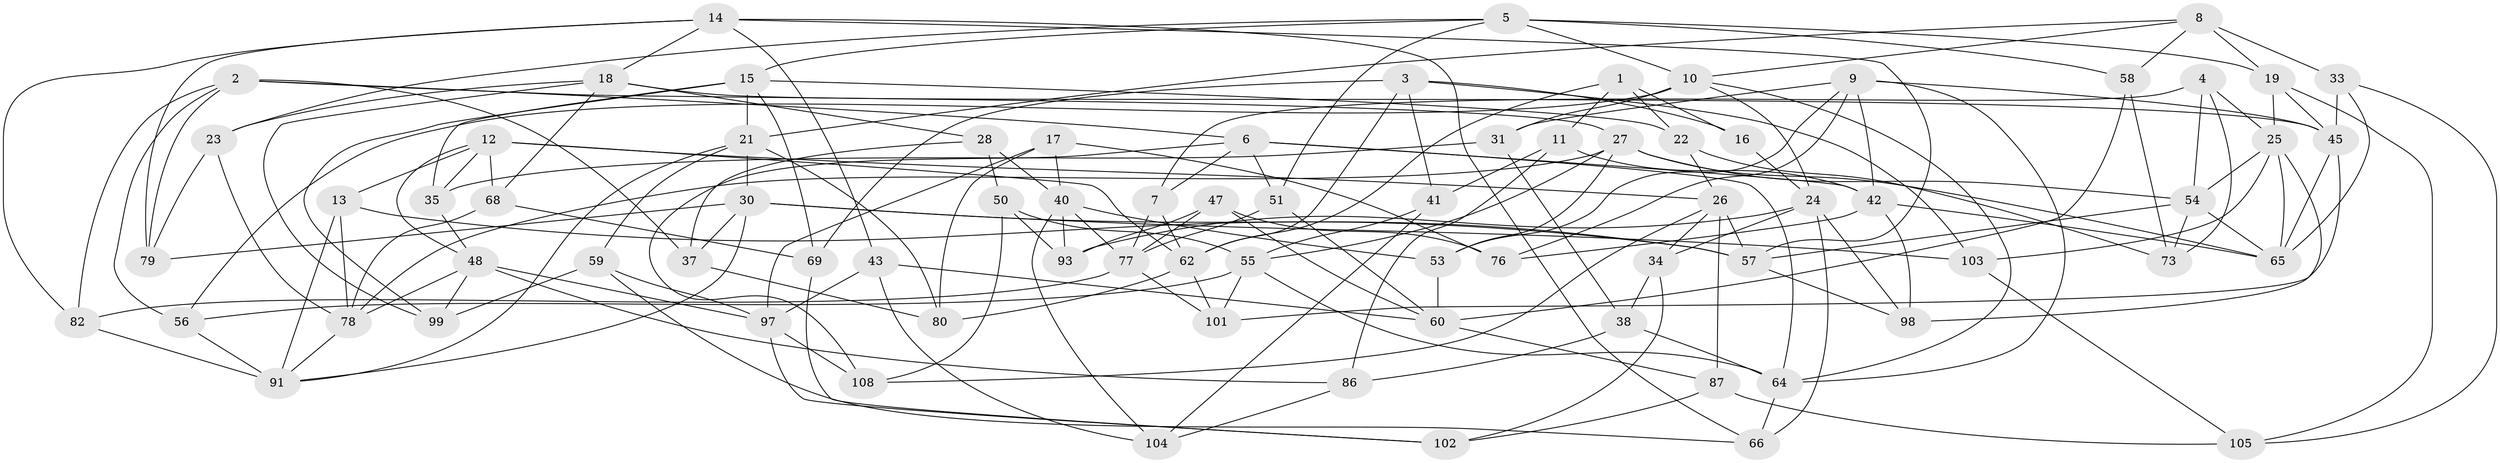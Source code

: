 // Generated by graph-tools (version 1.1) at 2025/52/02/27/25 19:52:30]
// undirected, 77 vertices, 185 edges
graph export_dot {
graph [start="1"]
  node [color=gray90,style=filled];
  1;
  2 [super="+95"];
  3 [super="+49"];
  4;
  5 [super="+20"];
  6 [super="+44"];
  7;
  8 [super="+32"];
  9 [super="+63"];
  10 [super="+85"];
  11;
  12 [super="+46"];
  13;
  14 [super="+109"];
  15 [super="+29"];
  16;
  17;
  18 [super="+39"];
  19 [super="+71"];
  21 [super="+92"];
  22;
  23;
  24 [super="+36"];
  25 [super="+70"];
  26 [super="+72"];
  27 [super="+67"];
  28;
  30 [super="+74"];
  31;
  33;
  34;
  35;
  37;
  38;
  40 [super="+100"];
  41;
  42 [super="+52"];
  43;
  45 [super="+88"];
  47;
  48 [super="+61"];
  50;
  51;
  53;
  54 [super="+83"];
  55 [super="+89"];
  56;
  57 [super="+107"];
  58;
  59;
  60 [super="+81"];
  62 [super="+90"];
  64 [super="+94"];
  65 [super="+75"];
  66;
  68;
  69;
  73;
  76;
  77 [super="+106"];
  78 [super="+84"];
  79;
  80;
  82;
  86;
  87;
  91 [super="+96"];
  93;
  97 [super="+110"];
  98;
  99;
  101;
  102;
  103;
  104;
  105;
  108;
  1 -- 22;
  1 -- 11;
  1 -- 16;
  1 -- 62;
  2 -- 37;
  2 -- 6;
  2 -- 82;
  2 -- 56;
  2 -- 79;
  2 -- 27;
  3 -- 41;
  3 -- 16 [weight=2];
  3 -- 62;
  3 -- 69;
  3 -- 103;
  4 -- 73;
  4 -- 7;
  4 -- 25;
  4 -- 54;
  5 -- 23;
  5 -- 51;
  5 -- 10;
  5 -- 58;
  5 -- 15;
  5 -- 19;
  6 -- 42;
  6 -- 64;
  6 -- 51;
  6 -- 108;
  6 -- 7;
  7 -- 62;
  7 -- 77;
  8 -- 33;
  8 -- 19 [weight=2];
  8 -- 21;
  8 -- 10;
  8 -- 58;
  9 -- 31;
  9 -- 45;
  9 -- 53;
  9 -- 64;
  9 -- 42;
  9 -- 76;
  10 -- 31;
  10 -- 64;
  10 -- 56;
  10 -- 24;
  11 -- 41;
  11 -- 86;
  11 -- 42;
  12 -- 13;
  12 -- 68;
  12 -- 48;
  12 -- 35;
  12 -- 62;
  12 -- 26;
  13 -- 78;
  13 -- 91;
  13 -- 57;
  14 -- 66;
  14 -- 79;
  14 -- 57;
  14 -- 82;
  14 -- 43;
  14 -- 18;
  15 -- 22;
  15 -- 21;
  15 -- 69;
  15 -- 99;
  15 -- 35;
  16 -- 24;
  17 -- 76;
  17 -- 97;
  17 -- 80;
  17 -- 40;
  18 -- 68;
  18 -- 99;
  18 -- 45;
  18 -- 28;
  18 -- 23;
  19 -- 25;
  19 -- 45;
  19 -- 105;
  21 -- 59;
  21 -- 80;
  21 -- 30;
  21 -- 91;
  22 -- 73;
  22 -- 26;
  23 -- 79;
  23 -- 78;
  24 -- 93;
  24 -- 34;
  24 -- 66;
  24 -- 98;
  25 -- 98;
  25 -- 65;
  25 -- 54;
  25 -- 103;
  26 -- 87;
  26 -- 108;
  26 -- 34;
  26 -- 57;
  27 -- 78;
  27 -- 65;
  27 -- 55;
  27 -- 53;
  27 -- 54;
  28 -- 40;
  28 -- 50;
  28 -- 37;
  30 -- 57;
  30 -- 37;
  30 -- 103;
  30 -- 91;
  30 -- 79;
  31 -- 35;
  31 -- 38;
  33 -- 105;
  33 -- 45;
  33 -- 65;
  34 -- 38;
  34 -- 102;
  35 -- 48;
  37 -- 80;
  38 -- 86;
  38 -- 64;
  40 -- 104;
  40 -- 53;
  40 -- 77;
  40 -- 93;
  41 -- 55;
  41 -- 104;
  42 -- 76;
  42 -- 65;
  42 -- 98;
  43 -- 104;
  43 -- 97;
  43 -- 60;
  45 -- 101;
  45 -- 65;
  47 -- 93;
  47 -- 76;
  47 -- 60;
  47 -- 77;
  48 -- 97;
  48 -- 86;
  48 -- 99;
  48 -- 78;
  50 -- 108;
  50 -- 93;
  50 -- 55;
  51 -- 77;
  51 -- 60;
  53 -- 60;
  54 -- 57;
  54 -- 65;
  54 -- 73;
  55 -- 101;
  55 -- 56;
  55 -- 64;
  56 -- 91;
  57 -- 98;
  58 -- 73;
  58 -- 60;
  59 -- 66;
  59 -- 99;
  59 -- 97;
  60 -- 87;
  62 -- 101;
  62 -- 80;
  64 -- 66;
  68 -- 69;
  68 -- 78;
  69 -- 102;
  77 -- 101;
  77 -- 82;
  78 -- 91;
  82 -- 91;
  86 -- 104;
  87 -- 105;
  87 -- 102;
  97 -- 108;
  97 -- 102;
  103 -- 105;
}
